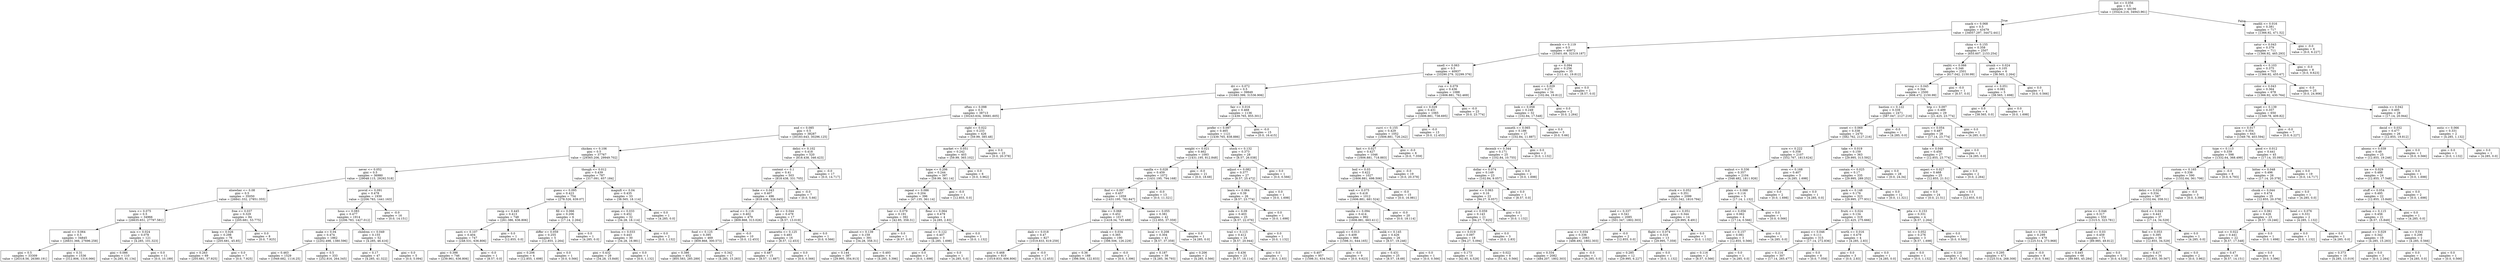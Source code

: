 digraph Tree {
node [shape=box] ;
0 [label="list <= 0.056\ngini = 0.5\nsamples = 44196\nvalue = [35424.216, 34943.961]"] ;
1 [label="snack <= 0.068\ngini = 0.5\nsamples = 43479\nvalue = [34057.297, 34472.441]"] ;
0 -> 1 [labeldistance=2.5, labelangle=45, headlabel="True"] ;
2 [label="decemb <= 0.119\ngini = 0.5\nsamples = 40972\nvalue = [33401.69, 32319.187]"] ;
1 -> 2 ;
3 [label="smell <= 0.063\ngini = 0.5\nsamples = 40937\nvalue = [33290.279, 32299.376]"] ;
2 -> 3 ;
4 [label="dri <= 0.072\ngini = 0.5\nsamples = 39849\nvalue = [31683.399, 31536.906]"] ;
3 -> 4 ;
5 [label="often <= 0.098\ngini = 0.5\nsamples = 38713\nvalue = [30243.634, 30681.605]"] ;
4 -> 5 ;
6 [label="end <= 0.085\ngini = 0.5\nsamples = 38287\nvalue = [30183.643, 30296.125]"] ;
5 -> 6 ;
7 [label="chicken <= 0.106\ngini = 0.5\nsamples = 37767\nvalue = [29365.206, 29949.702]"] ;
6 -> 7 ;
8 [label="never <= 0.052\ngini = 0.5\nsamples = 36980\nvalue = [29048.115, 29292.518]"] ;
7 -> 8 ;
9 [label="elsewher <= 0.08\ngini = 0.5\nsamples = 35050\nvalue = [26841.332, 27851.355]"] ;
8 -> 9 ;
10 [label="town <= 0.075\ngini = 0.5\nsamples = 34966\nvalue = [26635.651, 27797.581]"] ;
9 -> 10 ;
11 [label="excel <= 0.064\ngini = 0.5\nsamples = 34845\nvalue = [26631.366, 27696.258]"] ;
10 -> 11 ;
12 [label="gini = 0.5\nsamples = 33309\nvalue = [26318.56, 26380.191]"] ;
11 -> 12 ;
13 [label="gini = 0.31\nsamples = 1536\nvalue = [312.806, 1316.066]"] ;
11 -> 13 ;
14 [label="mix <= 0.024\ngini = 0.078\nsamples = 121\nvalue = [4.285, 101.323]"] ;
10 -> 14 ;
15 [label="gini = 0.086\nsamples = 110\nvalue = [4.285, 91.134]"] ;
14 -> 15 ;
16 [label="gini = 0.0\nsamples = 11\nvalue = [0.0, 10.189]"] ;
14 -> 16 ;
17 [label="free <= 0.037\ngini = 0.329\nsamples = 84\nvalue = [205.681, 53.775]"] ;
9 -> 17 ;
18 [label="keep <= 0.026\ngini = 0.298\nsamples = 76\nvalue = [205.681, 45.85]"] ;
17 -> 18 ;
19 [label="gini = 0.263\nsamples = 69\nvalue = [205.681, 37.925]"] ;
18 -> 19 ;
20 [label="gini = 0.0\nsamples = 7\nvalue = [0.0, 7.925]"] ;
18 -> 20 ;
21 [label="gini = 0.0\nsamples = 8\nvalue = [0.0, 7.925]"] ;
17 -> 21 ;
22 [label="provid <= 0.091\ngini = 0.478\nsamples = 1930\nvalue = [2206.783, 1441.163]"] ;
8 -> 22 ;
23 [label="hous <= 0.083\ngini = 0.477\nsamples = 1914\nvalue = [2206.783, 1427.012]"] ;
22 -> 23 ;
24 [label="make <= 0.04\ngini = 0.474\nsamples = 1862\nvalue = [2202.498, 1380.596]"] ;
23 -> 24 ;
25 [label="gini = 0.463\nsamples = 1529\nvalue = [1949.682, 1116.25]"] ;
24 -> 25 ;
26 [label="gini = 0.5\nsamples = 333\nvalue = [252.816, 264.345]"] ;
24 -> 26 ;
27 [label="children <= 0.049\ngini = 0.155\nsamples = 52\nvalue = [4.285, 46.416]"] ;
23 -> 27 ;
28 [label="gini = 0.17\nsamples = 47\nvalue = [4.285, 41.322]"] ;
27 -> 28 ;
29 [label="gini = 0.0\nsamples = 5\nvalue = [0.0, 5.094]"] ;
27 -> 29 ;
30 [label="gini = -0.0\nsamples = 16\nvalue = [0.0, 14.151]"] ;
22 -> 30 ;
31 [label="though <= 0.012\ngini = 0.439\nsamples = 787\nvalue = [317.091, 657.184]"] ;
7 -> 31 ;
32 [label="guess <= 0.095\ngini = 0.423\nsamples = 754\nvalue = [278.526, 639.07]"] ;
31 -> 32 ;
33 [label="recip <= 0.445\ngini = 0.413\nsamples = 748\nvalue = [261.386, 636.806]"] ;
32 -> 33 ;
34 [label="nasti <= 0.107\ngini = 0.404\nsamples = 747\nvalue = [248.531, 636.806]"] ;
33 -> 34 ;
35 [label="gini = 0.398\nsamples = 746\nvalue = [239.961, 636.806]"] ;
34 -> 35 ;
36 [label="gini = -0.0\nsamples = 1\nvalue = [8.57, 0.0]"] ;
34 -> 36 ;
37 [label="gini = 0.0\nsamples = 1\nvalue = [12.855, 0.0]"] ;
33 -> 37 ;
38 [label="fill <= 0.066\ngini = 0.206\nsamples = 6\nvalue = [17.14, 2.264]"] ;
32 -> 38 ;
39 [label="differ <= 0.059\ngini = 0.255\nsamples = 5\nvalue = [12.855, 2.264]"] ;
38 -> 39 ;
40 [label="gini = 0.206\nsamples = 4\nvalue = [12.855, 1.698]"] ;
39 -> 40 ;
41 [label="gini = 0.0\nsamples = 1\nvalue = [0.0, 0.566]"] ;
39 -> 41 ;
42 [label="gini = 0.0\nsamples = 1\nvalue = [4.285, 0.0]"] ;
38 -> 42 ;
43 [label="magnifi <= 0.04\ngini = 0.435\nsamples = 33\nvalue = [38.565, 18.114]"] ;
31 -> 43 ;
44 [label="organ <= 0.033\ngini = 0.452\nsamples = 32\nvalue = [34.28, 18.114]"] ;
43 -> 44 ;
45 [label="boston <= 0.033\ngini = 0.443\nsamples = 30\nvalue = [34.28, 16.981]"] ;
44 -> 45 ;
46 [label="gini = 0.432\nsamples = 29\nvalue = [34.28, 15.849]"] ;
45 -> 46 ;
47 [label="gini = 0.0\nsamples = 1\nvalue = [0.0, 1.132]"] ;
45 -> 47 ;
48 [label="gini = 0.0\nsamples = 2\nvalue = [0.0, 1.132]"] ;
44 -> 48 ;
49 [label="gini = 0.0\nsamples = 1\nvalue = [4.285, 0.0]"] ;
43 -> 49 ;
50 [label="delici <= 0.102\ngini = 0.418\nsamples = 520\nvalue = [818.438, 346.423]"] ;
6 -> 50 ;
51 [label="content <= 0.1\ngini = 0.41\nsamples = 503\nvalue = [818.438, 331.705]"] ;
50 -> 51 ;
52 [label="bake <= 0.043\ngini = 0.407\nsamples = 496\nvalue = [818.438, 326.045]"] ;
51 -> 52 ;
53 [label="actual <= 0.116\ngini = 0.402\nsamples = 479\nvalue = [809.868, 313.026]"] ;
52 -> 53 ;
54 [label="food <= 0.125\ngini = 0.395\nsamples = 469\nvalue = [809.868, 300.573]"] ;
53 -> 54 ;
55 [label="gini = 0.386\nsamples = 452\nvalue = [805.583, 285.289]"] ;
54 -> 55 ;
56 [label="gini = 0.342\nsamples = 17\nvalue = [4.285, 15.283]"] ;
54 -> 56 ;
57 [label="gini = -0.0\nsamples = 10\nvalue = [0.0, 12.453]"] ;
53 -> 57 ;
58 [label="bit <= 0.044\ngini = 0.479\nsamples = 17\nvalue = [8.57, 13.019]"] ;
52 -> 58 ;
59 [label="amaretto <= 0.125\ngini = 0.483\nsamples = 16\nvalue = [8.57, 12.453]"] ;
58 -> 59 ;
60 [label="gini = 0.487\nsamples = 15\nvalue = [8.57, 11.887]"] ;
59 -> 60 ;
61 [label="gini = 0.0\nsamples = 1\nvalue = [0.0, 0.566]"] ;
59 -> 61 ;
62 [label="gini = 0.0\nsamples = 1\nvalue = [0.0, 0.566]"] ;
58 -> 62 ;
63 [label="gini = -0.0\nsamples = 7\nvalue = [0.0, 5.66]"] ;
51 -> 63 ;
64 [label="gini = -0.0\nsamples = 17\nvalue = [0.0, 14.717]"] ;
50 -> 64 ;
65 [label="right <= 0.022\ngini = 0.233\nsamples = 426\nvalue = [59.99, 385.48]"] ;
5 -> 65 ;
66 [label="market <= 0.051\ngini = 0.242\nsamples = 403\nvalue = [59.99, 365.102]"] ;
65 -> 66 ;
67 [label="hope <= 0.206\ngini = 0.244\nsamples = 397\nvalue = [59.99, 361.14]"] ;
66 -> 67 ;
68 [label="repeat <= 0.086\ngini = 0.204\nsamples = 396\nvalue = [47.135, 361.14]"] ;
67 -> 68 ;
69 [label="hair <= 0.079\ngini = 0.191\nsamples = 392\nvalue = [42.85, 358.31]"] ;
68 -> 69 ;
70 [label="almost <= 0.139\ngini = 0.159\nsamples = 391\nvalue = [34.28, 358.31]"] ;
69 -> 70 ;
71 [label="gini = 0.144\nsamples = 387\nvalue = [29.995, 354.913]"] ;
70 -> 71 ;
72 [label="gini = 0.493\nsamples = 4\nvalue = [4.285, 3.396]"] ;
70 -> 72 ;
73 [label="gini = 0.0\nsamples = 1\nvalue = [8.57, 0.0]"] ;
69 -> 73 ;
74 [label="flour <= 0.064\ngini = 0.479\nsamples = 4\nvalue = [4.285, 2.83]"] ;
68 -> 74 ;
75 [label="renal <= 0.122\ngini = 0.407\nsamples = 3\nvalue = [4.285, 1.698]"] ;
74 -> 75 ;
76 [label="gini = 0.0\nsamples = 2\nvalue = [0.0, 1.698]"] ;
75 -> 76 ;
77 [label="gini = 0.0\nsamples = 1\nvalue = [4.285, 0.0]"] ;
75 -> 77 ;
78 [label="gini = 0.0\nsamples = 1\nvalue = [0.0, 1.132]"] ;
74 -> 78 ;
79 [label="gini = -0.0\nsamples = 1\nvalue = [12.855, 0.0]"] ;
67 -> 79 ;
80 [label="gini = 0.0\nsamples = 6\nvalue = [0.0, 3.962]"] ;
66 -> 80 ;
81 [label="gini = 0.0\nsamples = 23\nvalue = [0.0, 20.378]"] ;
65 -> 81 ;
82 [label="fair <= 0.016\ngini = 0.468\nsamples = 1136\nvalue = [1439.765, 855.301]"] ;
4 -> 82 ;
83 [label="prefer <= 0.097\ngini = 0.465\nsamples = 1121\nvalue = [1439.765, 838.886]"] ;
82 -> 83 ;
84 [label="weight <= 0.021\ngini = 0.462\nsamples = 1093\nvalue = [1431.195, 812.848]"] ;
83 -> 84 ;
85 [label="vanilla <= 0.028\ngini = 0.459\nsamples = 1072\nvalue = [1431.195, 794.168]"] ;
84 -> 85 ;
86 [label="find <= 0.097\ngini = 0.457\nsamples = 1059\nvalue = [1431.195, 782.847]"] ;
85 -> 86 ;
87 [label="like <= 0.068\ngini = 0.452\nsamples = 1017\nvalue = [1418.34, 745.488]"] ;
86 -> 87 ;
88 [label="daili <= 0.018\ngini = 0.47\nsamples = 827\nvalue = [1019.833, 619.259]"] ;
87 -> 88 ;
89 [label="gini = 0.468\nsamples = 810\nvalue = [1019.833, 606.806]"] ;
88 -> 89 ;
90 [label="gini = -0.0\nsamples = 17\nvalue = [0.0, 12.453]"] ;
88 -> 90 ;
91 [label="steak <= 0.034\ngini = 0.365\nsamples = 190\nvalue = [398.506, 126.229]"] ;
87 -> 91 ;
92 [label="gini = 0.36\nsamples = 188\nvalue = [398.506, 122.833]"] ;
91 -> 92 ;
93 [label="gini = -0.0\nsamples = 2\nvalue = [0.0, 3.396]"] ;
91 -> 93 ;
94 [label="name <= 0.055\ngini = 0.381\nsamples = 42\nvalue = [12.855, 37.359]"] ;
86 -> 94 ;
95 [label="local <= 0.208\ngini = 0.304\nsamples = 41\nvalue = [8.57, 37.359]"] ;
94 -> 95 ;
96 [label="gini = 0.187\nsamples = 39\nvalue = [4.285, 36.793]"] ;
95 -> 96 ;
97 [label="gini = 0.206\nsamples = 2\nvalue = [4.285, 0.566]"] ;
95 -> 97 ;
98 [label="gini = 0.0\nsamples = 1\nvalue = [4.285, 0.0]"] ;
94 -> 98 ;
99 [label="gini = -0.0\nsamples = 13\nvalue = [0.0, 11.321]"] ;
85 -> 99 ;
100 [label="gini = -0.0\nsamples = 21\nvalue = [0.0, 18.68]"] ;
84 -> 100 ;
101 [label="stock <= 0.132\ngini = 0.373\nsamples = 28\nvalue = [8.57, 26.038]"] ;
83 -> 101 ;
102 [label="adjust <= 0.082\ngini = 0.377\nsamples = 27\nvalue = [8.57, 25.472]"] ;
101 -> 102 ;
103 [label="learn <= 0.064\ngini = 0.39\nsamples = 26\nvalue = [8.57, 23.774]"] ;
102 -> 103 ;
104 [label="inde <= 0.09\ngini = 0.403\nsamples = 25\nvalue = [8.57, 22.076]"] ;
103 -> 104 ;
105 [label="trail <= 0.115\ngini = 0.412\nsamples = 24\nvalue = [8.57, 20.944]"] ;
104 -> 105 ;
106 [label="gini = 0.436\nsamples = 23\nvalue = [8.57, 18.114]"] ;
105 -> 106 ;
107 [label="gini = 0.0\nsamples = 1\nvalue = [0.0, 2.83]"] ;
105 -> 107 ;
108 [label="gini = 0.0\nsamples = 1\nvalue = [0.0, 1.132]"] ;
104 -> 108 ;
109 [label="gini = 0.0\nsamples = 1\nvalue = [0.0, 1.698]"] ;
103 -> 109 ;
110 [label="gini = 0.0\nsamples = 1\nvalue = [0.0, 1.698]"] ;
102 -> 110 ;
111 [label="gini = 0.0\nsamples = 1\nvalue = [0.0, 0.566]"] ;
101 -> 111 ;
112 [label="gini = -0.0\nsamples = 15\nvalue = [0.0, 16.415]"] ;
82 -> 112 ;
113 [label="run <= 0.079\ngini = 0.436\nsamples = 1088\nvalue = [1606.881, 762.469]"] ;
3 -> 113 ;
114 [label="cool <= 0.029\ngini = 0.431\nsamples = 1065\nvalue = [1606.881, 738.695]"] ;
113 -> 114 ;
115 [label="curri <= 0.155\ngini = 0.429\nsamples = 1052\nvalue = [1606.881, 726.242]"] ;
114 -> 115 ;
116 [label="fast <= 0.027\ngini = 0.427\nsamples = 1046\nvalue = [1606.881, 718.883]"] ;
115 -> 116 ;
117 [label="boil <= 0.03\ngini = 0.422\nsamples = 1027\nvalue = [1606.881, 698.506]"] ;
116 -> 117 ;
118 [label="wait <= 0.075\ngini = 0.418\nsamples = 1012\nvalue = [1606.881, 681.524]"] ;
117 -> 118 ;
119 [label="vanilla <= 0.094\ngini = 0.414\nsamples = 992\nvalue = [1606.881, 663.411]"] ;
118 -> 119 ;
120 [label="suppli <= 0.013\ngini = 0.409\nsamples = 966\nvalue = [1598.31, 644.165]"] ;
119 -> 120 ;
121 [label="gini = 0.407\nsamples = 957\nvalue = [1598.31, 634.542]"] ;
120 -> 121 ;
122 [label="gini = -0.0\nsamples = 9\nvalue = [0.0, 9.623]"] ;
120 -> 122 ;
123 [label="unlik <= 0.145\ngini = 0.426\nsamples = 26\nvalue = [8.57, 19.246]"] ;
119 -> 123 ;
124 [label="gini = 0.431\nsamples = 25\nvalue = [8.57, 18.68]"] ;
123 -> 124 ;
125 [label="gini = 0.0\nsamples = 1\nvalue = [0.0, 0.566]"] ;
123 -> 125 ;
126 [label="gini = -0.0\nsamples = 20\nvalue = [0.0, 18.114]"] ;
118 -> 126 ;
127 [label="gini = -0.0\nsamples = 15\nvalue = [0.0, 16.981]"] ;
117 -> 127 ;
128 [label="gini = -0.0\nsamples = 19\nvalue = [0.0, 20.378]"] ;
116 -> 128 ;
129 [label="gini = -0.0\nsamples = 6\nvalue = [0.0, 7.359]"] ;
115 -> 129 ;
130 [label="gini = -0.0\nsamples = 13\nvalue = [0.0, 12.453]"] ;
114 -> 130 ;
131 [label="gini = -0.0\nsamples = 23\nvalue = [0.0, 23.774]"] ;
113 -> 131 ;
132 [label="up <= 0.094\ngini = 0.256\nsamples = 35\nvalue = [111.41, 19.812]"] ;
2 -> 132 ;
133 [label="mani <= 0.029\ngini = 0.271\nsamples = 34\nvalue = [102.84, 19.812]"] ;
132 -> 133 ;
134 [label="look <= 0.058\ngini = 0.249\nsamples = 32\nvalue = [102.84, 17.548]"] ;
133 -> 134 ;
135 [label="someth <= 0.065\ngini = 0.186\nsamples = 27\nvalue = [102.84, 11.887]"] ;
134 -> 135 ;
136 [label="decemb <= 0.344\ngini = 0.171\nsamples = 25\nvalue = [102.84, 10.755]"] ;
135 -> 136 ;
137 [label="dollar <= 0.074\ngini = 0.149\nsamples = 23\nvalue = [102.84, 9.057]"] ;
136 -> 137 ;
138 [label="poster <= 0.063\ngini = 0.16\nsamples = 22\nvalue = [94.27, 9.057]"] ;
137 -> 138 ;
139 [label="great <= 0.059\ngini = 0.143\nsamples = 21\nvalue = [94.27, 7.925]"] ;
138 -> 139 ;
140 [label="one <= 0.019\ngini = 0.097\nsamples = 18\nvalue = [94.27, 5.094]"] ;
139 -> 140 ;
141 [label="gini = 0.173\nsamples = 10\nvalue = [42.85, 4.528]"] ;
140 -> 141 ;
142 [label="gini = 0.022\nsamples = 8\nvalue = [51.42, 0.566]"] ;
140 -> 142 ;
143 [label="gini = 0.0\nsamples = 3\nvalue = [0.0, 2.83]"] ;
139 -> 143 ;
144 [label="gini = 0.0\nsamples = 1\nvalue = [0.0, 1.132]"] ;
138 -> 144 ;
145 [label="gini = 0.0\nsamples = 1\nvalue = [8.57, 0.0]"] ;
137 -> 145 ;
146 [label="gini = 0.0\nsamples = 2\nvalue = [0.0, 1.698]"] ;
136 -> 146 ;
147 [label="gini = 0.0\nsamples = 2\nvalue = [0.0, 1.132]"] ;
135 -> 147 ;
148 [label="gini = 0.0\nsamples = 5\nvalue = [0.0, 5.66]"] ;
134 -> 148 ;
149 [label="gini = 0.0\nsamples = 2\nvalue = [0.0, 2.264]"] ;
133 -> 149 ;
150 [label="gini = 0.0\nsamples = 1\nvalue = [8.57, 0.0]"] ;
132 -> 150 ;
151 [label="china <= 0.155\ngini = 0.358\nsamples = 2507\nvalue = [655.607, 2153.254]"] ;
1 -> 151 ;
152 [label="realiti <= 0.066\ngini = 0.346\nsamples = 2501\nvalue = [617.042, 2150.99]"] ;
151 -> 152 ;
153 [label="wrong <= 0.045\ngini = 0.344\nsamples = 2500\nvalue = [608.472, 2150.99]"] ;
152 -> 153 ;
154 [label="bastion <= 0.122\ngini = 0.339\nsamples = 2471\nvalue = [587.047, 2127.216]"] ;
153 -> 154 ;
155 [label="sweet <= 0.069\ngini = 0.338\nsamples = 2470\nvalue = [582.762, 2127.216]"] ;
154 -> 155 ;
156 [label="sure <= 0.222\ngini = 0.358\nsamples = 2107\nvalue = [552.767, 1813.624]"] ;
155 -> 156 ;
157 [label="walnut <= 0.336\ngini = 0.357\nsamples = 2104\nvalue = [548.482, 1811.926]"] ;
156 -> 157 ;
158 [label="stuck <= 0.052\ngini = 0.351\nsamples = 2099\nvalue = [531.342, 1810.794]"] ;
157 -> 158 ;
159 [label="ined <= 0.337\ngini = 0.341\nsamples = 2085\nvalue = [501.347, 1802.303]"] ;
158 -> 159 ;
160 [label="acai <= 0.034\ngini = 0.336\nsamples = 2083\nvalue = [488.492, 1802.303]"] ;
159 -> 160 ;
161 [label="gini = 0.334\nsamples = 2082\nvalue = [484.207, 1802.303]"] ;
160 -> 161 ;
162 [label="gini = -0.0\nsamples = 1\nvalue = [4.285, 0.0]"] ;
160 -> 162 ;
163 [label="gini = -0.0\nsamples = 2\nvalue = [12.855, 0.0]"] ;
159 -> 163 ;
164 [label="easi <= 0.051\ngini = 0.344\nsamples = 14\nvalue = [29.995, 8.491]"] ;
158 -> 164 ;
165 [label="flight <= 0.074\ngini = 0.316\nsamples = 13\nvalue = [29.995, 7.359]"] ;
164 -> 165 ;
166 [label="gini = 0.285\nsamples = 12\nvalue = [29.995, 6.227]"] ;
165 -> 166 ;
167 [label="gini = 0.0\nsamples = 1\nvalue = [0.0, 1.132]"] ;
165 -> 167 ;
168 [label="gini = 0.0\nsamples = 1\nvalue = [0.0, 1.132]"] ;
164 -> 168 ;
169 [label="plain <= 0.088\ngini = 0.116\nsamples = 5\nvalue = [17.14, 1.132]"] ;
157 -> 169 ;
170 [label="next <= 0.056\ngini = 0.062\nsamples = 4\nvalue = [17.14, 0.566]"] ;
169 -> 170 ;
171 [label="wast <= 0.157\ngini = 0.081\nsamples = 3\nvalue = [12.855, 0.566]"] ;
170 -> 171 ;
172 [label="gini = 0.116\nsamples = 2\nvalue = [8.57, 0.566]"] ;
171 -> 172 ;
173 [label="gini = 0.0\nsamples = 1\nvalue = [4.285, 0.0]"] ;
171 -> 173 ;
174 [label="gini = 0.0\nsamples = 1\nvalue = [4.285, 0.0]"] ;
170 -> 174 ;
175 [label="gini = 0.0\nsamples = 1\nvalue = [0.0, 0.566]"] ;
169 -> 175 ;
176 [label="oven <= 0.168\ngini = 0.407\nsamples = 3\nvalue = [4.285, 1.698]"] ;
156 -> 176 ;
177 [label="gini = 0.0\nsamples = 2\nvalue = [0.0, 1.698]"] ;
176 -> 177 ;
178 [label="gini = 0.0\nsamples = 1\nvalue = [4.285, 0.0]"] ;
176 -> 178 ;
179 [label="take <= 0.019\ngini = 0.159\nsamples = 363\nvalue = [29.995, 313.592]"] ;
155 -> 179 ;
180 [label="contain <= 0.025\ngini = 0.17\nsamples = 335\nvalue = [29.995, 289.252]"] ;
179 -> 180 ;
181 [label="pack <= 0.148\ngini = 0.176\nsamples = 323\nvalue = [29.995, 277.931]"] ;
180 -> 181 ;
182 [label="fruiti <= 0.024\ngini = 0.134\nsamples = 319\nvalue = [21.425, 275.666]"] ;
181 -> 182 ;
183 [label="especi <= 0.046\ngini = 0.111\nsamples = 315\nvalue = [17.14, 272.836]"] ;
182 -> 183 ;
184 [label="gini = 0.114\nsamples = 307\nvalue = [17.14, 265.477]"] ;
183 -> 184 ;
185 [label="gini = 0.0\nsamples = 8\nvalue = [0.0, 7.359]"] ;
183 -> 185 ;
186 [label="worth <= 0.016\ngini = 0.479\nsamples = 4\nvalue = [4.285, 2.83]"] ;
182 -> 186 ;
187 [label="gini = 0.0\nsamples = 3\nvalue = [0.0, 2.83]"] ;
186 -> 187 ;
188 [label="gini = 0.0\nsamples = 1\nvalue = [4.285, 0.0]"] ;
186 -> 188 ;
189 [label="pita <= 0.153\ngini = 0.331\nsamples = 4\nvalue = [8.57, 2.264]"] ;
181 -> 189 ;
190 [label="tri <= 0.052\ngini = 0.276\nsamples = 3\nvalue = [8.57, 1.698]"] ;
189 -> 190 ;
191 [label="gini = 0.0\nsamples = 1\nvalue = [0.0, 1.132]"] ;
190 -> 191 ;
192 [label="gini = 0.116\nsamples = 2\nvalue = [8.57, 0.566]"] ;
190 -> 192 ;
193 [label="gini = 0.0\nsamples = 1\nvalue = [0.0, 0.566]"] ;
189 -> 193 ;
194 [label="gini = 0.0\nsamples = 12\nvalue = [0.0, 11.321]"] ;
180 -> 194 ;
195 [label="gini = 0.0\nsamples = 28\nvalue = [0.0, 24.34]"] ;
179 -> 195 ;
196 [label="gini = -0.0\nsamples = 1\nvalue = [4.285, 0.0]"] ;
154 -> 196 ;
197 [label="trip <= 0.097\ngini = 0.499\nsamples = 29\nvalue = [21.425, 23.774]"] ;
153 -> 197 ;
198 [label="cours <= 0.054\ngini = 0.487\nsamples = 28\nvalue = [17.14, 23.774]"] ;
197 -> 198 ;
199 [label="take <= 0.046\ngini = 0.456\nsamples = 27\nvalue = [12.855, 23.774]"] ;
198 -> 199 ;
200 [label="experi <= 0.027\ngini = 0.468\nsamples = 25\nvalue = [12.855, 21.51]"] ;
199 -> 200 ;
201 [label="gini = 0.0\nsamples = 24\nvalue = [0.0, 21.51]"] ;
200 -> 201 ;
202 [label="gini = 0.0\nsamples = 1\nvalue = [12.855, 0.0]"] ;
200 -> 202 ;
203 [label="gini = 0.0\nsamples = 2\nvalue = [0.0, 2.264]"] ;
199 -> 203 ;
204 [label="gini = 0.0\nsamples = 1\nvalue = [4.285, 0.0]"] ;
198 -> 204 ;
205 [label="gini = 0.0\nsamples = 1\nvalue = [4.285, 0.0]"] ;
197 -> 205 ;
206 [label="gini = -0.0\nsamples = 1\nvalue = [8.57, 0.0]"] ;
152 -> 206 ;
207 [label="crumb <= 0.024\ngini = 0.105\nsamples = 6\nvalue = [38.565, 2.264]"] ;
151 -> 207 ;
208 [label="assur <= 0.051\ngini = 0.081\nsamples = 5\nvalue = [38.565, 1.698]"] ;
207 -> 208 ;
209 [label="gini = 0.0\nsamples = 4\nvalue = [38.565, 0.0]"] ;
208 -> 209 ;
210 [label="gini = 0.0\nsamples = 1\nvalue = [0.0, 1.698]"] ;
208 -> 210 ;
211 [label="gini = 0.0\nsamples = 1\nvalue = [0.0, 0.566]"] ;
207 -> 211 ;
212 [label="readili <= 0.016\ngini = 0.381\nsamples = 717\nvalue = [1366.92, 471.52]"] ;
0 -> 212 [labeldistance=2.5, labelangle=-45, headlabel="False"] ;
213 [label="satur <= 0.043\ngini = 0.379\nsamples = 711\nvalue = [1366.92, 465.293]"] ;
212 -> 213 ;
214 [label="snack <= 0.103\ngini = 0.375\nsamples = 703\nvalue = [1366.92, 455.67]"] ;
213 -> 214 ;
215 [label="color <= 0.043\ngini = 0.364\nsamples = 678\nvalue = [1366.92, 430.764]"] ;
214 -> 215 ;
216 [label="veget <= 0.139\ngini = 0.357\nsamples = 650\nvalue = [1349.78, 409.82]"] ;
215 -> 216 ;
217 [label="nice <= 0.017\ngini = 0.354\nsamples = 643\nvalue = [1349.78, 403.594]"] ;
216 -> 217 ;
218 [label="type <= 0.113\ngini = 0.339\nsamples = 598\nvalue = [1332.64, 368.499]"] ;
217 -> 218 ;
219 [label="custom <= 0.165\ngini = 0.336\nsamples = 590\nvalue = [1332.64, 361.706]"] ;
218 -> 219 ;
220 [label="delici <= 0.024\ngini = 0.334\nsamples = 587\nvalue = [1332.64, 358.31]"] ;
219 -> 220 ;
221 [label="price <= 0.046\ngini = 0.317\nsamples = 550\nvalue = [1315.5, 323.781]"] ;
220 -> 221 ;
222 [label="limit <= 0.024\ngini = 0.299\nsamples = 479\nvalue = [1225.514, 273.968]"] ;
221 -> 222 ;
223 [label="gini = 0.295\nsamples = 471\nvalue = [1225.514, 268.308]"] ;
222 -> 223 ;
224 [label="gini = -0.0\nsamples = 8\nvalue = [0.0, 5.66]"] ;
222 -> 224 ;
225 [label="need <= 0.03\ngini = 0.459\nsamples = 71\nvalue = [89.985, 49.812]"] ;
221 -> 225 ;
226 [label="gini = 0.445\nsamples = 66\nvalue = [89.985, 45.284]"] ;
225 -> 226 ;
227 [label="gini = 0.0\nsamples = 5\nvalue = [0.0, 4.528]"] ;
225 -> 227 ;
228 [label="third <= 0.043\ngini = 0.443\nsamples = 37\nvalue = [17.14, 34.529]"] ;
220 -> 228 ;
229 [label="feel <= 0.053\ngini = 0.395\nsamples = 36\nvalue = [12.855, 34.529]"] ;
228 -> 229 ;
230 [label="gini = 0.417\nsamples = 34\nvalue = [12.855, 30.567]"] ;
229 -> 230 ;
231 [label="gini = 0.0\nsamples = 2\nvalue = [0.0, 3.962]"] ;
229 -> 231 ;
232 [label="gini = 0.0\nsamples = 1\nvalue = [4.285, 0.0]"] ;
228 -> 232 ;
233 [label="gini = -0.0\nsamples = 3\nvalue = [0.0, 3.396]"] ;
219 -> 233 ;
234 [label="gini = -0.0\nsamples = 8\nvalue = [0.0, 6.793]"] ;
218 -> 234 ;
235 [label="good <= 0.012\ngini = 0.441\nsamples = 45\nvalue = [17.14, 35.095]"] ;
217 -> 235 ;
236 [label="bitter <= 0.048\ngini = 0.496\nsamples = 26\nvalue = [17.14, 20.378]"] ;
235 -> 236 ;
237 [label="chunk <= 0.044\ngini = 0.474\nsamples = 25\nvalue = [12.855, 20.378]"] ;
236 -> 237 ;
238 [label="seri <= 0.061\ngini = 0.426\nsamples = 23\nvalue = [8.57, 19.246]"] ;
237 -> 238 ;
239 [label="isnt <= 0.022\ngini = 0.441\nsamples = 22\nvalue = [8.57, 17.548]"] ;
238 -> 239 ;
240 [label="gini = 0.47\nsamples = 18\nvalue = [8.57, 14.151]"] ;
239 -> 240 ;
241 [label="gini = 0.0\nsamples = 4\nvalue = [0.0, 3.396]"] ;
239 -> 241 ;
242 [label="gini = 0.0\nsamples = 1\nvalue = [0.0, 1.698]"] ;
238 -> 242 ;
243 [label="bowl <= 0.076\ngini = 0.331\nsamples = 2\nvalue = [4.285, 1.132]"] ;
237 -> 243 ;
244 [label="gini = 0.0\nsamples = 1\nvalue = [0.0, 1.132]"] ;
243 -> 244 ;
245 [label="gini = 0.0\nsamples = 1\nvalue = [4.285, 0.0]"] ;
243 -> 245 ;
246 [label="gini = 0.0\nsamples = 1\nvalue = [4.285, 0.0]"] ;
236 -> 246 ;
247 [label="gini = 0.0\nsamples = 19\nvalue = [0.0, 14.717]"] ;
235 -> 247 ;
248 [label="gini = -0.0\nsamples = 7\nvalue = [0.0, 6.227]"] ;
216 -> 248 ;
249 [label="combin <= 0.042\ngini = 0.495\nsamples = 28\nvalue = [17.14, 20.944]"] ;
215 -> 249 ;
250 [label="decid <= 0.032\ngini = 0.477\nsamples = 26\nvalue = [12.855, 19.812]"] ;
249 -> 250 ;
251 [label="absenc <= 0.039\ngini = 0.48\nsamples = 25\nvalue = [12.855, 19.246]"] ;
250 -> 251 ;
252 [label="ice <= 0.029\ngini = 0.488\nsamples = 24\nvalue = [12.855, 17.548]"] ;
251 -> 252 ;
253 [label="stuff <= 0.054\ngini = 0.495\nsamples = 22\nvalue = [12.855, 15.849]"] ;
252 -> 253 ;
254 [label="carbon <= 0.115\ngini = 0.456\nsamples = 21\nvalue = [8.57, 15.849]"] ;
253 -> 254 ;
255 [label="peanut <= 0.029\ngini = 0.342\nsamples = 19\nvalue = [4.285, 15.283]"] ;
254 -> 255 ;
256 [label="gini = 0.373\nsamples = 16\nvalue = [4.285, 13.019]"] ;
255 -> 256 ;
257 [label="gini = 0.0\nsamples = 3\nvalue = [0.0, 2.264]"] ;
255 -> 257 ;
258 [label="can <= 0.041\ngini = 0.206\nsamples = 2\nvalue = [4.285, 0.566]"] ;
254 -> 258 ;
259 [label="gini = 0.0\nsamples = 1\nvalue = [4.285, 0.0]"] ;
258 -> 259 ;
260 [label="gini = 0.0\nsamples = 1\nvalue = [0.0, 0.566]"] ;
258 -> 260 ;
261 [label="gini = 0.0\nsamples = 1\nvalue = [4.285, 0.0]"] ;
253 -> 261 ;
262 [label="gini = 0.0\nsamples = 2\nvalue = [0.0, 1.698]"] ;
252 -> 262 ;
263 [label="gini = 0.0\nsamples = 1\nvalue = [0.0, 1.698]"] ;
251 -> 263 ;
264 [label="gini = 0.0\nsamples = 1\nvalue = [0.0, 0.566]"] ;
250 -> 264 ;
265 [label="entic <= 0.066\ngini = 0.331\nsamples = 2\nvalue = [4.285, 1.132]"] ;
249 -> 265 ;
266 [label="gini = 0.0\nsamples = 1\nvalue = [0.0, 1.132]"] ;
265 -> 266 ;
267 [label="gini = 0.0\nsamples = 1\nvalue = [4.285, 0.0]"] ;
265 -> 267 ;
268 [label="gini = -0.0\nsamples = 25\nvalue = [0.0, 24.906]"] ;
214 -> 268 ;
269 [label="gini = -0.0\nsamples = 8\nvalue = [0.0, 9.623]"] ;
213 -> 269 ;
270 [label="gini = -0.0\nsamples = 6\nvalue = [0.0, 6.227]"] ;
212 -> 270 ;
}